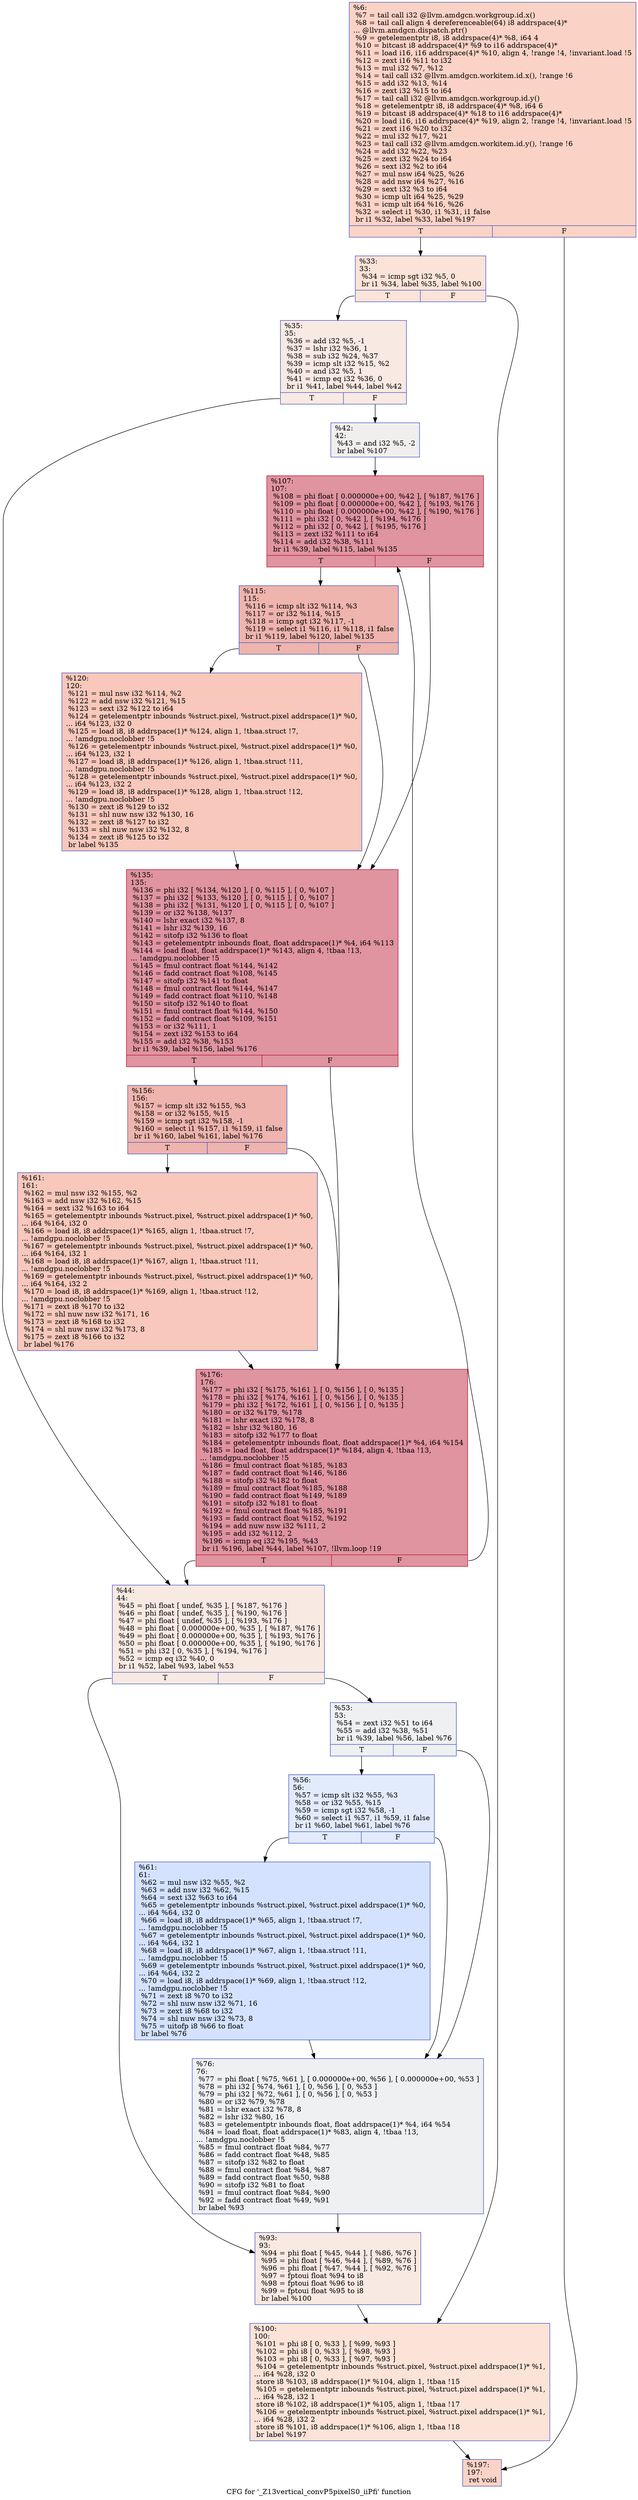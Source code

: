 digraph "CFG for '_Z13vertical_convP5pixelS0_iiPfi' function" {
	label="CFG for '_Z13vertical_convP5pixelS0_iiPfi' function";

	Node0x4ef3ea0 [shape=record,color="#3d50c3ff", style=filled, fillcolor="#f59c7d70",label="{%6:\l  %7 = tail call i32 @llvm.amdgcn.workgroup.id.x()\l  %8 = tail call align 4 dereferenceable(64) i8 addrspace(4)*\l... @llvm.amdgcn.dispatch.ptr()\l  %9 = getelementptr i8, i8 addrspace(4)* %8, i64 4\l  %10 = bitcast i8 addrspace(4)* %9 to i16 addrspace(4)*\l  %11 = load i16, i16 addrspace(4)* %10, align 4, !range !4, !invariant.load !5\l  %12 = zext i16 %11 to i32\l  %13 = mul i32 %7, %12\l  %14 = tail call i32 @llvm.amdgcn.workitem.id.x(), !range !6\l  %15 = add i32 %13, %14\l  %16 = zext i32 %15 to i64\l  %17 = tail call i32 @llvm.amdgcn.workgroup.id.y()\l  %18 = getelementptr i8, i8 addrspace(4)* %8, i64 6\l  %19 = bitcast i8 addrspace(4)* %18 to i16 addrspace(4)*\l  %20 = load i16, i16 addrspace(4)* %19, align 2, !range !4, !invariant.load !5\l  %21 = zext i16 %20 to i32\l  %22 = mul i32 %17, %21\l  %23 = tail call i32 @llvm.amdgcn.workitem.id.y(), !range !6\l  %24 = add i32 %22, %23\l  %25 = zext i32 %24 to i64\l  %26 = sext i32 %2 to i64\l  %27 = mul nsw i64 %25, %26\l  %28 = add nsw i64 %27, %16\l  %29 = sext i32 %3 to i64\l  %30 = icmp ult i64 %25, %29\l  %31 = icmp ult i64 %16, %26\l  %32 = select i1 %30, i1 %31, i1 false\l  br i1 %32, label %33, label %197\l|{<s0>T|<s1>F}}"];
	Node0x4ef3ea0:s0 -> Node0x4ef8610;
	Node0x4ef3ea0:s1 -> Node0x4ef86a0;
	Node0x4ef8610 [shape=record,color="#3d50c3ff", style=filled, fillcolor="#f6bfa670",label="{%33:\l33:                                               \l  %34 = icmp sgt i32 %5, 0\l  br i1 %34, label %35, label %100\l|{<s0>T|<s1>F}}"];
	Node0x4ef8610:s0 -> Node0x4efa840;
	Node0x4ef8610:s1 -> Node0x4efa890;
	Node0x4efa840 [shape=record,color="#3d50c3ff", style=filled, fillcolor="#efcebd70",label="{%35:\l35:                                               \l  %36 = add i32 %5, -1\l  %37 = lshr i32 %36, 1\l  %38 = sub i32 %24, %37\l  %39 = icmp slt i32 %15, %2\l  %40 = and i32 %5, 1\l  %41 = icmp eq i32 %36, 0\l  br i1 %41, label %44, label %42\l|{<s0>T|<s1>F}}"];
	Node0x4efa840:s0 -> Node0x4efad90;
	Node0x4efa840:s1 -> Node0x4efade0;
	Node0x4efade0 [shape=record,color="#3d50c3ff", style=filled, fillcolor="#e0dbd870",label="{%42:\l42:                                               \l  %43 = and i32 %5, -2\l  br label %107\l}"];
	Node0x4efade0 -> Node0x4efafe0;
	Node0x4efad90 [shape=record,color="#3d50c3ff", style=filled, fillcolor="#efcebd70",label="{%44:\l44:                                               \l  %45 = phi float [ undef, %35 ], [ %187, %176 ]\l  %46 = phi float [ undef, %35 ], [ %190, %176 ]\l  %47 = phi float [ undef, %35 ], [ %193, %176 ]\l  %48 = phi float [ 0.000000e+00, %35 ], [ %187, %176 ]\l  %49 = phi float [ 0.000000e+00, %35 ], [ %193, %176 ]\l  %50 = phi float [ 0.000000e+00, %35 ], [ %190, %176 ]\l  %51 = phi i32 [ 0, %35 ], [ %194, %176 ]\l  %52 = icmp eq i32 %40, 0\l  br i1 %52, label %93, label %53\l|{<s0>T|<s1>F}}"];
	Node0x4efad90:s0 -> Node0x4efc680;
	Node0x4efad90:s1 -> Node0x4efc710;
	Node0x4efc710 [shape=record,color="#3d50c3ff", style=filled, fillcolor="#d9dce170",label="{%53:\l53:                                               \l  %54 = zext i32 %51 to i64\l  %55 = add i32 %38, %51\l  br i1 %39, label %56, label %76\l|{<s0>T|<s1>F}}"];
	Node0x4efc710:s0 -> Node0x4efc950;
	Node0x4efc710:s1 -> Node0x4efc9a0;
	Node0x4efc950 [shape=record,color="#3d50c3ff", style=filled, fillcolor="#bbd1f870",label="{%56:\l56:                                               \l  %57 = icmp slt i32 %55, %3\l  %58 = or i32 %55, %15\l  %59 = icmp sgt i32 %58, -1\l  %60 = select i1 %57, i1 %59, i1 false\l  br i1 %60, label %61, label %76\l|{<s0>T|<s1>F}}"];
	Node0x4efc950:s0 -> Node0x4efcd40;
	Node0x4efc950:s1 -> Node0x4efc9a0;
	Node0x4efcd40 [shape=record,color="#3d50c3ff", style=filled, fillcolor="#9ebeff70",label="{%61:\l61:                                               \l  %62 = mul nsw i32 %55, %2\l  %63 = add nsw i32 %62, %15\l  %64 = sext i32 %63 to i64\l  %65 = getelementptr inbounds %struct.pixel, %struct.pixel addrspace(1)* %0,\l... i64 %64, i32 0\l  %66 = load i8, i8 addrspace(1)* %65, align 1, !tbaa.struct !7,\l... !amdgpu.noclobber !5\l  %67 = getelementptr inbounds %struct.pixel, %struct.pixel addrspace(1)* %0,\l... i64 %64, i32 1\l  %68 = load i8, i8 addrspace(1)* %67, align 1, !tbaa.struct !11,\l... !amdgpu.noclobber !5\l  %69 = getelementptr inbounds %struct.pixel, %struct.pixel addrspace(1)* %0,\l... i64 %64, i32 2\l  %70 = load i8, i8 addrspace(1)* %69, align 1, !tbaa.struct !12,\l... !amdgpu.noclobber !5\l  %71 = zext i8 %70 to i32\l  %72 = shl nuw nsw i32 %71, 16\l  %73 = zext i8 %68 to i32\l  %74 = shl nuw nsw i32 %73, 8\l  %75 = uitofp i8 %66 to float\l  br label %76\l}"];
	Node0x4efcd40 -> Node0x4efc9a0;
	Node0x4efc9a0 [shape=record,color="#3d50c3ff", style=filled, fillcolor="#d9dce170",label="{%76:\l76:                                               \l  %77 = phi float [ %75, %61 ], [ 0.000000e+00, %56 ], [ 0.000000e+00, %53 ]\l  %78 = phi i32 [ %74, %61 ], [ 0, %56 ], [ 0, %53 ]\l  %79 = phi i32 [ %72, %61 ], [ 0, %56 ], [ 0, %53 ]\l  %80 = or i32 %79, %78\l  %81 = lshr exact i32 %78, 8\l  %82 = lshr i32 %80, 16\l  %83 = getelementptr inbounds float, float addrspace(1)* %4, i64 %54\l  %84 = load float, float addrspace(1)* %83, align 4, !tbaa !13,\l... !amdgpu.noclobber !5\l  %85 = fmul contract float %84, %77\l  %86 = fadd contract float %48, %85\l  %87 = sitofp i32 %82 to float\l  %88 = fmul contract float %84, %87\l  %89 = fadd contract float %50, %88\l  %90 = sitofp i32 %81 to float\l  %91 = fmul contract float %84, %90\l  %92 = fadd contract float %49, %91\l  br label %93\l}"];
	Node0x4efc9a0 -> Node0x4efc680;
	Node0x4efc680 [shape=record,color="#3d50c3ff", style=filled, fillcolor="#efcebd70",label="{%93:\l93:                                               \l  %94 = phi float [ %45, %44 ], [ %86, %76 ]\l  %95 = phi float [ %46, %44 ], [ %89, %76 ]\l  %96 = phi float [ %47, %44 ], [ %92, %76 ]\l  %97 = fptoui float %94 to i8\l  %98 = fptoui float %96 to i8\l  %99 = fptoui float %95 to i8\l  br label %100\l}"];
	Node0x4efc680 -> Node0x4efa890;
	Node0x4efa890 [shape=record,color="#3d50c3ff", style=filled, fillcolor="#f6bfa670",label="{%100:\l100:                                              \l  %101 = phi i8 [ 0, %33 ], [ %99, %93 ]\l  %102 = phi i8 [ 0, %33 ], [ %98, %93 ]\l  %103 = phi i8 [ 0, %33 ], [ %97, %93 ]\l  %104 = getelementptr inbounds %struct.pixel, %struct.pixel addrspace(1)* %1,\l... i64 %28, i32 0\l  store i8 %103, i8 addrspace(1)* %104, align 1, !tbaa !15\l  %105 = getelementptr inbounds %struct.pixel, %struct.pixel addrspace(1)* %1,\l... i64 %28, i32 1\l  store i8 %102, i8 addrspace(1)* %105, align 1, !tbaa !17\l  %106 = getelementptr inbounds %struct.pixel, %struct.pixel addrspace(1)* %1,\l... i64 %28, i32 2\l  store i8 %101, i8 addrspace(1)* %106, align 1, !tbaa !18\l  br label %197\l}"];
	Node0x4efa890 -> Node0x4ef86a0;
	Node0x4efafe0 [shape=record,color="#b70d28ff", style=filled, fillcolor="#b70d2870",label="{%107:\l107:                                              \l  %108 = phi float [ 0.000000e+00, %42 ], [ %187, %176 ]\l  %109 = phi float [ 0.000000e+00, %42 ], [ %193, %176 ]\l  %110 = phi float [ 0.000000e+00, %42 ], [ %190, %176 ]\l  %111 = phi i32 [ 0, %42 ], [ %194, %176 ]\l  %112 = phi i32 [ 0, %42 ], [ %195, %176 ]\l  %113 = zext i32 %111 to i64\l  %114 = add i32 %38, %111\l  br i1 %39, label %115, label %135\l|{<s0>T|<s1>F}}"];
	Node0x4efafe0:s0 -> Node0x4effae0;
	Node0x4efafe0:s1 -> Node0x4effb70;
	Node0x4effae0 [shape=record,color="#3d50c3ff", style=filled, fillcolor="#d8564670",label="{%115:\l115:                                              \l  %116 = icmp slt i32 %114, %3\l  %117 = or i32 %114, %15\l  %118 = icmp sgt i32 %117, -1\l  %119 = select i1 %116, i1 %118, i1 false\l  br i1 %119, label %120, label %135\l|{<s0>T|<s1>F}}"];
	Node0x4effae0:s0 -> Node0x4efff10;
	Node0x4effae0:s1 -> Node0x4effb70;
	Node0x4efff10 [shape=record,color="#3d50c3ff", style=filled, fillcolor="#ed836670",label="{%120:\l120:                                              \l  %121 = mul nsw i32 %114, %2\l  %122 = add nsw i32 %121, %15\l  %123 = sext i32 %122 to i64\l  %124 = getelementptr inbounds %struct.pixel, %struct.pixel addrspace(1)* %0,\l... i64 %123, i32 0\l  %125 = load i8, i8 addrspace(1)* %124, align 1, !tbaa.struct !7,\l... !amdgpu.noclobber !5\l  %126 = getelementptr inbounds %struct.pixel, %struct.pixel addrspace(1)* %0,\l... i64 %123, i32 1\l  %127 = load i8, i8 addrspace(1)* %126, align 1, !tbaa.struct !11,\l... !amdgpu.noclobber !5\l  %128 = getelementptr inbounds %struct.pixel, %struct.pixel addrspace(1)* %0,\l... i64 %123, i32 2\l  %129 = load i8, i8 addrspace(1)* %128, align 1, !tbaa.struct !12,\l... !amdgpu.noclobber !5\l  %130 = zext i8 %129 to i32\l  %131 = shl nuw nsw i32 %130, 16\l  %132 = zext i8 %127 to i32\l  %133 = shl nuw nsw i32 %132, 8\l  %134 = zext i8 %125 to i32\l  br label %135\l}"];
	Node0x4efff10 -> Node0x4effb70;
	Node0x4effb70 [shape=record,color="#b70d28ff", style=filled, fillcolor="#b70d2870",label="{%135:\l135:                                              \l  %136 = phi i32 [ %134, %120 ], [ 0, %115 ], [ 0, %107 ]\l  %137 = phi i32 [ %133, %120 ], [ 0, %115 ], [ 0, %107 ]\l  %138 = phi i32 [ %131, %120 ], [ 0, %115 ], [ 0, %107 ]\l  %139 = or i32 %138, %137\l  %140 = lshr exact i32 %137, 8\l  %141 = lshr i32 %139, 16\l  %142 = sitofp i32 %136 to float\l  %143 = getelementptr inbounds float, float addrspace(1)* %4, i64 %113\l  %144 = load float, float addrspace(1)* %143, align 4, !tbaa !13,\l... !amdgpu.noclobber !5\l  %145 = fmul contract float %144, %142\l  %146 = fadd contract float %108, %145\l  %147 = sitofp i32 %141 to float\l  %148 = fmul contract float %144, %147\l  %149 = fadd contract float %110, %148\l  %150 = sitofp i32 %140 to float\l  %151 = fmul contract float %144, %150\l  %152 = fadd contract float %109, %151\l  %153 = or i32 %111, 1\l  %154 = zext i32 %153 to i64\l  %155 = add i32 %38, %153\l  br i1 %39, label %156, label %176\l|{<s0>T|<s1>F}}"];
	Node0x4effb70:s0 -> Node0x4f03070;
	Node0x4effb70:s1 -> Node0x4efb4f0;
	Node0x4f03070 [shape=record,color="#3d50c3ff", style=filled, fillcolor="#d8564670",label="{%156:\l156:                                              \l  %157 = icmp slt i32 %155, %3\l  %158 = or i32 %155, %15\l  %159 = icmp sgt i32 %158, -1\l  %160 = select i1 %157, i1 %159, i1 false\l  br i1 %160, label %161, label %176\l|{<s0>T|<s1>F}}"];
	Node0x4f03070:s0 -> Node0x4f03410;
	Node0x4f03070:s1 -> Node0x4efb4f0;
	Node0x4f03410 [shape=record,color="#3d50c3ff", style=filled, fillcolor="#ed836670",label="{%161:\l161:                                              \l  %162 = mul nsw i32 %155, %2\l  %163 = add nsw i32 %162, %15\l  %164 = sext i32 %163 to i64\l  %165 = getelementptr inbounds %struct.pixel, %struct.pixel addrspace(1)* %0,\l... i64 %164, i32 0\l  %166 = load i8, i8 addrspace(1)* %165, align 1, !tbaa.struct !7,\l... !amdgpu.noclobber !5\l  %167 = getelementptr inbounds %struct.pixel, %struct.pixel addrspace(1)* %0,\l... i64 %164, i32 1\l  %168 = load i8, i8 addrspace(1)* %167, align 1, !tbaa.struct !11,\l... !amdgpu.noclobber !5\l  %169 = getelementptr inbounds %struct.pixel, %struct.pixel addrspace(1)* %0,\l... i64 %164, i32 2\l  %170 = load i8, i8 addrspace(1)* %169, align 1, !tbaa.struct !12,\l... !amdgpu.noclobber !5\l  %171 = zext i8 %170 to i32\l  %172 = shl nuw nsw i32 %171, 16\l  %173 = zext i8 %168 to i32\l  %174 = shl nuw nsw i32 %173, 8\l  %175 = zext i8 %166 to i32\l  br label %176\l}"];
	Node0x4f03410 -> Node0x4efb4f0;
	Node0x4efb4f0 [shape=record,color="#b70d28ff", style=filled, fillcolor="#b70d2870",label="{%176:\l176:                                              \l  %177 = phi i32 [ %175, %161 ], [ 0, %156 ], [ 0, %135 ]\l  %178 = phi i32 [ %174, %161 ], [ 0, %156 ], [ 0, %135 ]\l  %179 = phi i32 [ %172, %161 ], [ 0, %156 ], [ 0, %135 ]\l  %180 = or i32 %179, %178\l  %181 = lshr exact i32 %178, 8\l  %182 = lshr i32 %180, 16\l  %183 = sitofp i32 %177 to float\l  %184 = getelementptr inbounds float, float addrspace(1)* %4, i64 %154\l  %185 = load float, float addrspace(1)* %184, align 4, !tbaa !13,\l... !amdgpu.noclobber !5\l  %186 = fmul contract float %185, %183\l  %187 = fadd contract float %146, %186\l  %188 = sitofp i32 %182 to float\l  %189 = fmul contract float %185, %188\l  %190 = fadd contract float %149, %189\l  %191 = sitofp i32 %181 to float\l  %192 = fmul contract float %185, %191\l  %193 = fadd contract float %152, %192\l  %194 = add nuw nsw i32 %111, 2\l  %195 = add i32 %112, 2\l  %196 = icmp eq i32 %195, %43\l  br i1 %196, label %44, label %107, !llvm.loop !19\l|{<s0>T|<s1>F}}"];
	Node0x4efb4f0:s0 -> Node0x4efad90;
	Node0x4efb4f0:s1 -> Node0x4efafe0;
	Node0x4ef86a0 [shape=record,color="#3d50c3ff", style=filled, fillcolor="#f59c7d70",label="{%197:\l197:                                              \l  ret void\l}"];
}
